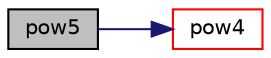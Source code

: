 digraph "pow5"
{
  bgcolor="transparent";
  edge [fontname="Helvetica",fontsize="10",labelfontname="Helvetica",labelfontsize="10"];
  node [fontname="Helvetica",fontsize="10",shape=record];
  rankdir="LR";
  Node137706 [label="pow5",height=0.2,width=0.4,color="black", fillcolor="grey75", style="filled", fontcolor="black"];
  Node137706 -> Node137707 [color="midnightblue",fontsize="10",style="solid",fontname="Helvetica"];
  Node137707 [label="pow4",height=0.2,width=0.4,color="red",URL="$a21851.html#aa0ae321d4861170e35fbb938636a4f40"];
}

